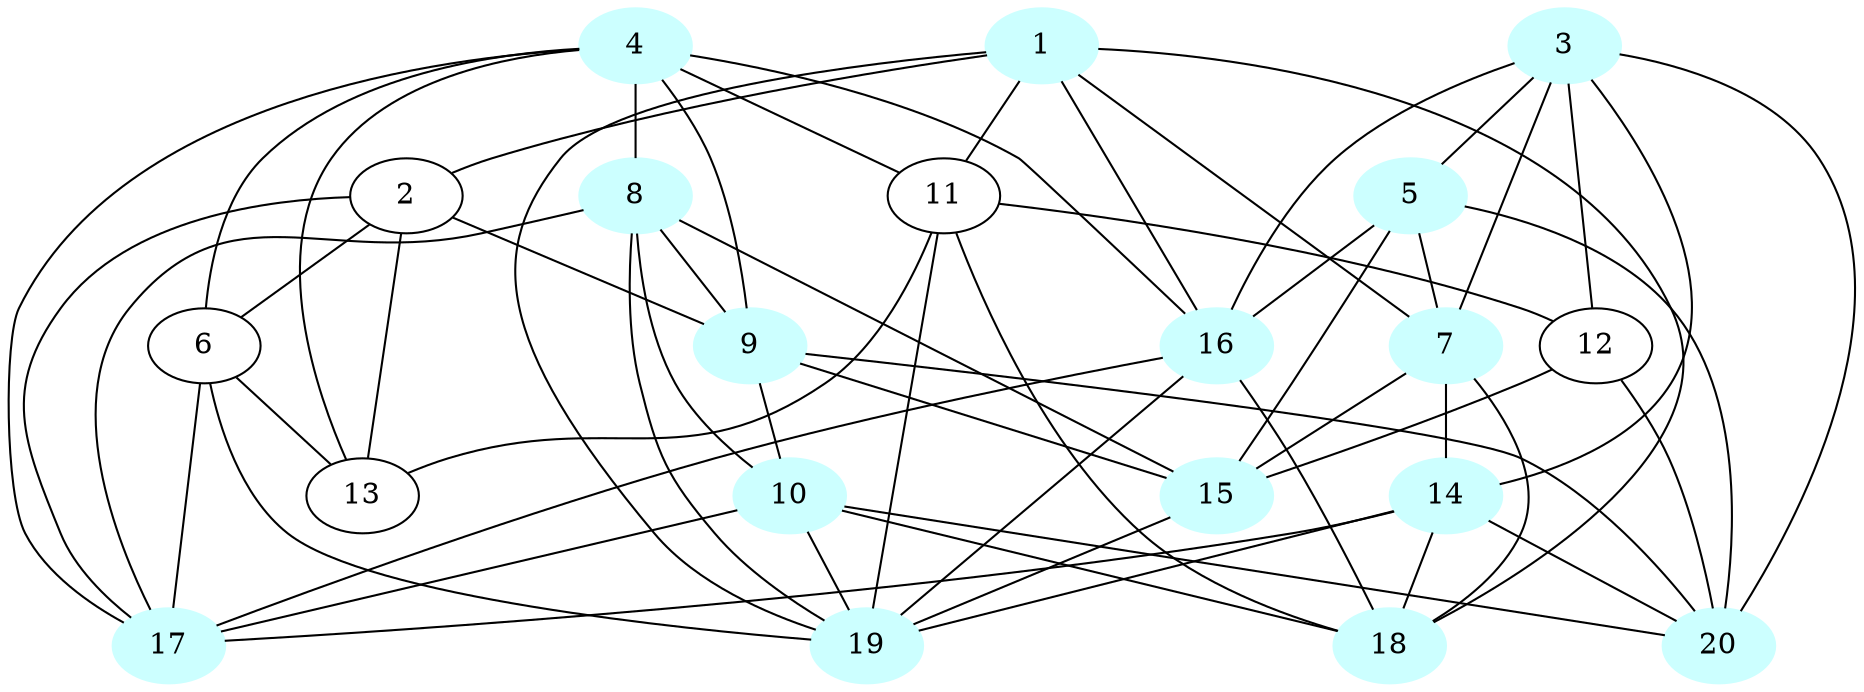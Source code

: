 graph G {
    1 [style=filled, color="#CCFFFF"];
    3 [style=filled, color="#CCFFFF"];
    4 [style=filled, color="#CCFFFF"];
    5 [style=filled, color="#CCFFFF"];
    7 [style=filled, color="#CCFFFF"];
    8 [style=filled, color="#CCFFFF"];
    9 [style=filled, color="#CCFFFF"];
    10 [style=filled, color="#CCFFFF"];
    14 [style=filled, color="#CCFFFF"];
    15 [style=filled, color="#CCFFFF"];
    16 [style=filled, color="#CCFFFF"];
    17 [style=filled, color="#CCFFFF"];
    18 [style=filled, color="#CCFFFF"];
    19 [style=filled, color="#CCFFFF"];
    20 [style=filled, color="#CCFFFF"];
    1 -- 2 [len= 2]
    1 -- 7 [len= 2]
    1 -- 11 [len= 2]
    1 -- 16 [len= 2]
    1 -- 18 [len= 2]
    1 -- 19 [len= 2]
    2 -- 6 [len= 2]
    2 -- 9 [len= 2]
    2 -- 13 [len= 2]
    2 -- 17 [len= 2]
    3 -- 5 [len= 2]
    3 -- 7 [len= 2]
    3 -- 12 [len= 2]
    3 -- 14 [len= 2]
    3 -- 16 [len= 2]
    3 -- 20 [len= 2]
    4 -- 6 [len= 2]
    4 -- 8 [len= 2]
    4 -- 9 [len= 2]
    4 -- 11 [len= 2]
    4 -- 13 [len= 2]
    4 -- 16 [len= 2]
    4 -- 17 [len= 2]
    5 -- 7 [len= 2]
    5 -- 15 [len= 2]
    5 -- 16 [len= 2]
    5 -- 20 [len= 2]
    6 -- 13 [len= 2]
    6 -- 17 [len= 2]
    6 -- 19 [len= 2]
    7 -- 14 [len= 2]
    7 -- 15 [len= 2]
    7 -- 18 [len= 2]
    8 -- 9 [len= 2]
    8 -- 10 [len= 2]
    8 -- 15 [len= 2]
    8 -- 17 [len= 2]
    8 -- 19 [len= 2]
    9 -- 10 [len= 2]
    9 -- 15 [len= 2]
    9 -- 20 [len= 2]
    10 -- 17 [len= 2]
    10 -- 18 [len= 2]
    10 -- 19 [len= 2]
    10 -- 20 [len= 2]
    11 -- 12 [len= 2]
    11 -- 13 [len= 2]
    11 -- 18 [len= 2]
    11 -- 19 [len= 2]
    12 -- 15 [len= 2]
    12 -- 20 [len= 2]
    14 -- 17 [len= 2]
    14 -- 18 [len= 2]
    14 -- 19 [len= 2]
    14 -- 20 [len= 2]
    15 -- 19 [len= 2]
    16 -- 17 [len= 2]
    16 -- 18 [len= 2]
    16 -- 19 [len= 2]
}
